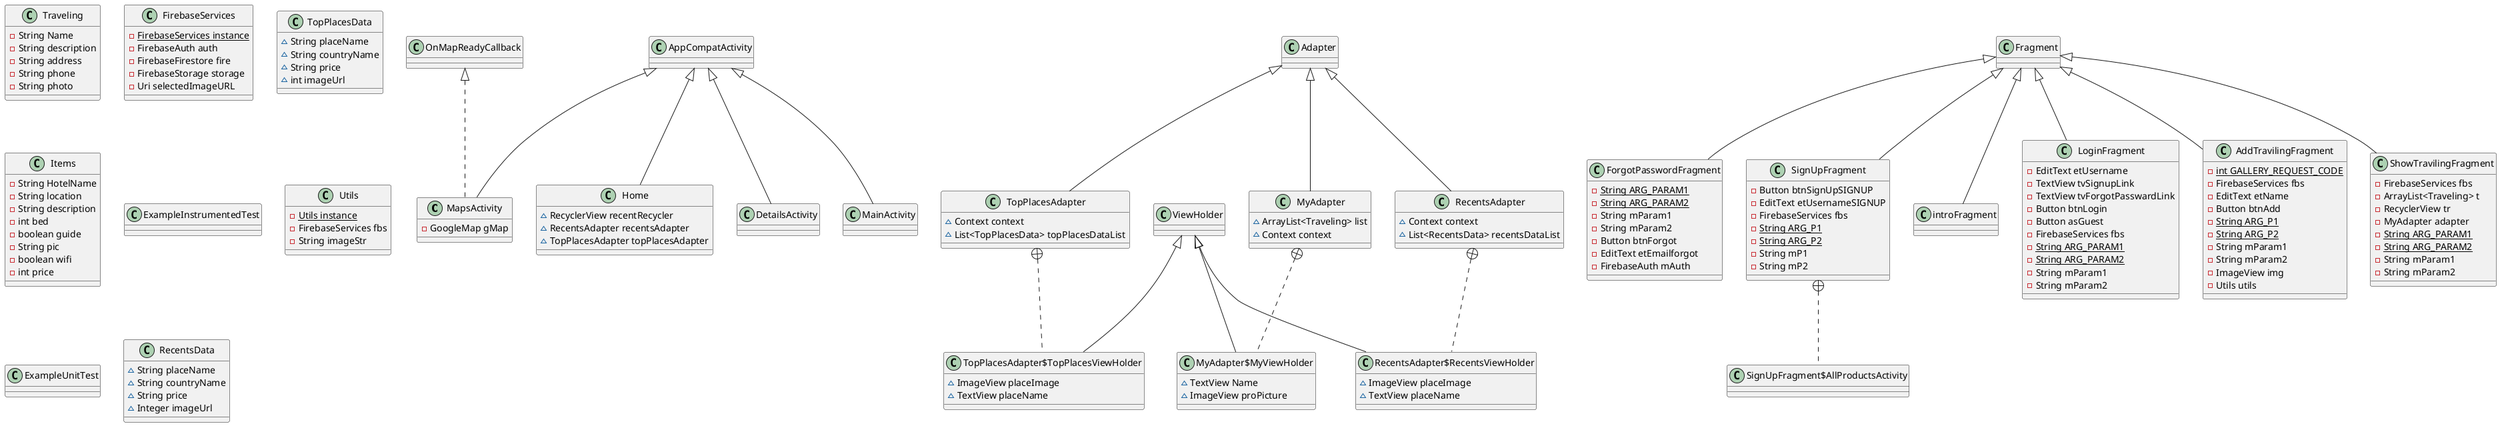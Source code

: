 @startuml
class MapsActivity {
- GoogleMap gMap
}

class TopPlacesAdapter {
~ Context context
~ List<TopPlacesData> topPlacesDataList
}

class TopPlacesAdapter$TopPlacesViewHolder {
~ ImageView placeImage
~ TextView placeName
}

class Traveling {
- String Name
- String description
- String address
- String phone
- String photo
}

class FirebaseServices {
- {static} FirebaseServices instance
- FirebaseAuth auth
- FirebaseFirestore fire
- FirebaseStorage storage
- Uri selectedImageURL
}

class ForgotPasswordFragment {
- {static} String ARG_PARAM1
- {static} String ARG_PARAM2
- String mParam1
- String mParam2
- Button btnForgot
- EditText etEmailforgot
- FirebaseAuth mAuth
}

class TopPlacesData {
~ String placeName
~ String countryName
~ String price
~ int imageUrl
}

class SignUpFragment {
- Button btnSignUpSIGNUP
- EditText etUsernameSIGNUP
- FirebaseServices fbs
- {static} String ARG_P1
- {static} String ARG_P2
- String mP1
- String mP2
}

class SignUpFragment$AllProductsActivity {
}
class introFragment {
}
class Home {
~ RecyclerView recentRecycler
~ RecentsAdapter recentsAdapter
~ TopPlacesAdapter topPlacesAdapter
}

class LoginFragment {
- EditText etUsername
- TextView tvSignupLink
- TextView tvForgotPasswardLink
- Button btnLogin
- Button asGuest
- FirebaseServices fbs
- {static} String ARG_PARAM1
- {static} String ARG_PARAM2
- String mParam1
- String mParam2
}

class Items {
- String HotelName
- String location
- String description
- int bed
- boolean guide
- String pic
- boolean wifi
- int price
}

class ExampleInstrumentedTest {
}
class Utils {
- {static} Utils instance
- FirebaseServices fbs
- String imageStr
}

class MyAdapter {
~ ArrayList<Traveling> list
~ Context context
}

class MyAdapter$MyViewHolder {
~ TextView Name
~ ImageView proPicture
}

class ExampleUnitTest {
}
class RecentsAdapter {
~ Context context
~ List<RecentsData> recentsDataList
}

class RecentsAdapter$RecentsViewHolder {
~ ImageView placeImage
~ TextView placeName
}

class RecentsData {
~ String placeName
~ String countryName
~ String price
~ Integer imageUrl
}

class DetailsActivity {
}
class AddTravilingFragment {
- {static} int GALLERY_REQUEST_CODE
- FirebaseServices fbs
- EditText etName
- Button btnAdd
- {static} String ARG_P1
- {static} String ARG_P2
- String mParam1
- String mParam2
- ImageView img
- Utils utils
}

class ShowTravilingFragment {
- FirebaseServices fbs
- ArrayList<Traveling> t
- RecyclerView tr
- MyAdapter adapter
- {static} String ARG_PARAM1
- {static} String ARG_PARAM2
- String mParam1
- String mParam2
}

class MainActivity {
}


OnMapReadyCallback <|.. MapsActivity
AppCompatActivity <|-- MapsActivity
Adapter <|-- TopPlacesAdapter
TopPlacesAdapter +.. TopPlacesAdapter$TopPlacesViewHolder
ViewHolder <|-- TopPlacesAdapter$TopPlacesViewHolder
Fragment <|-- ForgotPasswordFragment
Fragment <|-- SignUpFragment
SignUpFragment +.. SignUpFragment$AllProductsActivity
Fragment <|-- introFragment
AppCompatActivity <|-- Home
Fragment <|-- LoginFragment
Adapter <|-- MyAdapter
MyAdapter +.. MyAdapter$MyViewHolder
ViewHolder <|-- MyAdapter$MyViewHolder
Adapter <|-- RecentsAdapter
RecentsAdapter +.. RecentsAdapter$RecentsViewHolder
ViewHolder <|-- RecentsAdapter$RecentsViewHolder
AppCompatActivity <|-- DetailsActivity
Fragment <|-- AddTravilingFragment
Fragment <|-- ShowTravilingFragment
AppCompatActivity <|-- MainActivity
@enduml